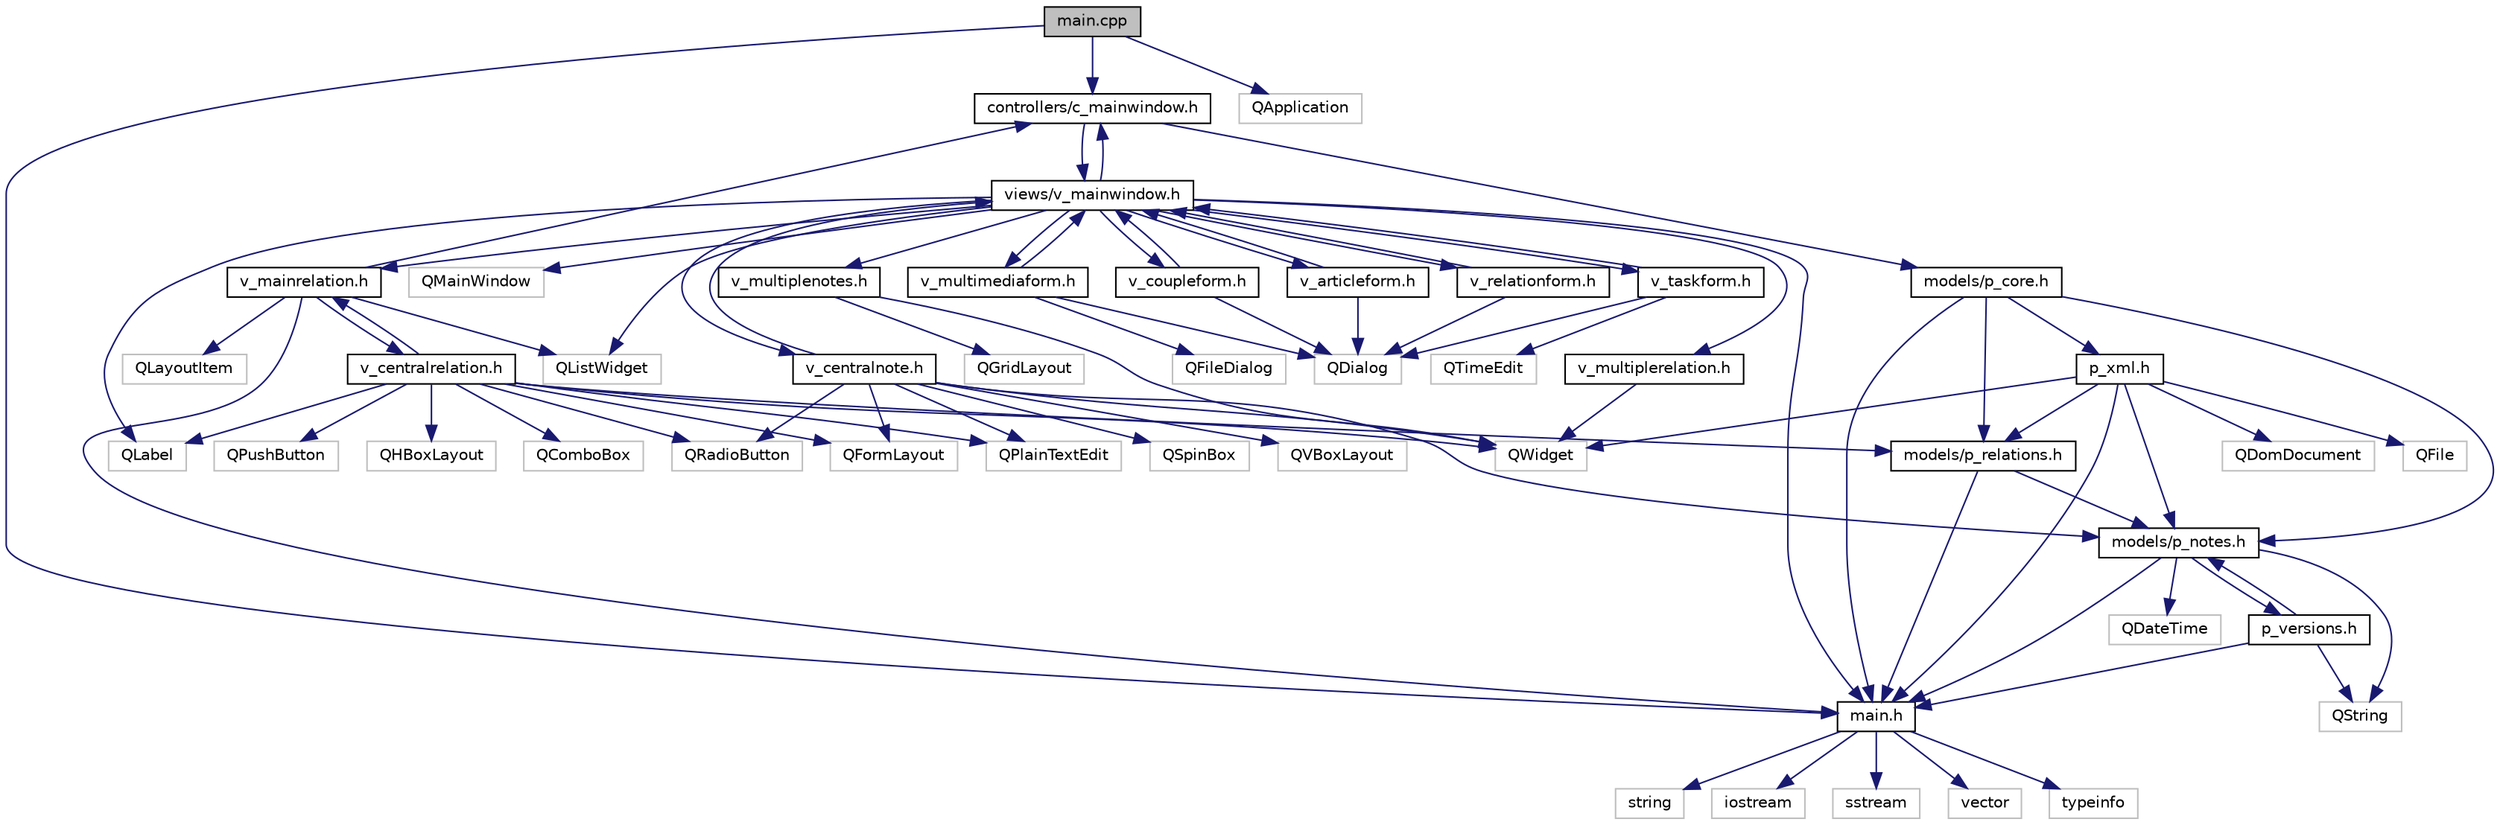 digraph "main.cpp"
{
  edge [fontname="Helvetica",fontsize="10",labelfontname="Helvetica",labelfontsize="10"];
  node [fontname="Helvetica",fontsize="10",shape=record];
  Node1 [label="main.cpp",height=0.2,width=0.4,color="black", fillcolor="grey75", style="filled", fontcolor="black"];
  Node1 -> Node2 [color="midnightblue",fontsize="10",style="solid",fontname="Helvetica"];
  Node2 [label="main.h",height=0.2,width=0.4,color="black", fillcolor="white", style="filled",URL="$main_8h_source.html"];
  Node2 -> Node3 [color="midnightblue",fontsize="10",style="solid",fontname="Helvetica"];
  Node3 [label="string",height=0.2,width=0.4,color="grey75", fillcolor="white", style="filled"];
  Node2 -> Node4 [color="midnightblue",fontsize="10",style="solid",fontname="Helvetica"];
  Node4 [label="iostream",height=0.2,width=0.4,color="grey75", fillcolor="white", style="filled"];
  Node2 -> Node5 [color="midnightblue",fontsize="10",style="solid",fontname="Helvetica"];
  Node5 [label="sstream",height=0.2,width=0.4,color="grey75", fillcolor="white", style="filled"];
  Node2 -> Node6 [color="midnightblue",fontsize="10",style="solid",fontname="Helvetica"];
  Node6 [label="vector",height=0.2,width=0.4,color="grey75", fillcolor="white", style="filled"];
  Node2 -> Node7 [color="midnightblue",fontsize="10",style="solid",fontname="Helvetica"];
  Node7 [label="typeinfo",height=0.2,width=0.4,color="grey75", fillcolor="white", style="filled"];
  Node1 -> Node8 [color="midnightblue",fontsize="10",style="solid",fontname="Helvetica"];
  Node8 [label="QApplication",height=0.2,width=0.4,color="grey75", fillcolor="white", style="filled"];
  Node1 -> Node9 [color="midnightblue",fontsize="10",style="solid",fontname="Helvetica"];
  Node9 [label="controllers/c_mainwindow.h",height=0.2,width=0.4,color="black", fillcolor="white", style="filled",URL="$c__mainwindow_8h.html",tooltip="Header pour le controller principal de l&#39;application. "];
  Node9 -> Node10 [color="midnightblue",fontsize="10",style="solid",fontname="Helvetica"];
  Node10 [label="views/v_mainwindow.h",height=0.2,width=0.4,color="black", fillcolor="white", style="filled",URL="$v__mainwindow_8h_source.html"];
  Node10 -> Node2 [color="midnightblue",fontsize="10",style="solid",fontname="Helvetica"];
  Node10 -> Node11 [color="midnightblue",fontsize="10",style="solid",fontname="Helvetica"];
  Node11 [label="QMainWindow",height=0.2,width=0.4,color="grey75", fillcolor="white", style="filled"];
  Node10 -> Node12 [color="midnightblue",fontsize="10",style="solid",fontname="Helvetica"];
  Node12 [label="QLabel",height=0.2,width=0.4,color="grey75", fillcolor="white", style="filled"];
  Node10 -> Node13 [color="midnightblue",fontsize="10",style="solid",fontname="Helvetica"];
  Node13 [label="QListWidget",height=0.2,width=0.4,color="grey75", fillcolor="white", style="filled"];
  Node10 -> Node14 [color="midnightblue",fontsize="10",style="solid",fontname="Helvetica"];
  Node14 [label="v_articleform.h",height=0.2,width=0.4,color="black", fillcolor="white", style="filled",URL="$v__articleform_8h_source.html"];
  Node14 -> Node15 [color="midnightblue",fontsize="10",style="solid",fontname="Helvetica"];
  Node15 [label="QDialog",height=0.2,width=0.4,color="grey75", fillcolor="white", style="filled"];
  Node14 -> Node10 [color="midnightblue",fontsize="10",style="solid",fontname="Helvetica"];
  Node10 -> Node16 [color="midnightblue",fontsize="10",style="solid",fontname="Helvetica"];
  Node16 [label="v_multimediaform.h",height=0.2,width=0.4,color="black", fillcolor="white", style="filled",URL="$v__multimediaform_8h_source.html"];
  Node16 -> Node15 [color="midnightblue",fontsize="10",style="solid",fontname="Helvetica"];
  Node16 -> Node17 [color="midnightblue",fontsize="10",style="solid",fontname="Helvetica"];
  Node17 [label="QFileDialog",height=0.2,width=0.4,color="grey75", fillcolor="white", style="filled"];
  Node16 -> Node10 [color="midnightblue",fontsize="10",style="solid",fontname="Helvetica"];
  Node10 -> Node18 [color="midnightblue",fontsize="10",style="solid",fontname="Helvetica"];
  Node18 [label="v_taskform.h",height=0.2,width=0.4,color="black", fillcolor="white", style="filled",URL="$v__taskform_8h_source.html"];
  Node18 -> Node19 [color="midnightblue",fontsize="10",style="solid",fontname="Helvetica"];
  Node19 [label="QTimeEdit",height=0.2,width=0.4,color="grey75", fillcolor="white", style="filled"];
  Node18 -> Node15 [color="midnightblue",fontsize="10",style="solid",fontname="Helvetica"];
  Node18 -> Node10 [color="midnightblue",fontsize="10",style="solid",fontname="Helvetica"];
  Node10 -> Node20 [color="midnightblue",fontsize="10",style="solid",fontname="Helvetica"];
  Node20 [label="v_relationform.h",height=0.2,width=0.4,color="black", fillcolor="white", style="filled",URL="$v__relationform_8h_source.html"];
  Node20 -> Node15 [color="midnightblue",fontsize="10",style="solid",fontname="Helvetica"];
  Node20 -> Node10 [color="midnightblue",fontsize="10",style="solid",fontname="Helvetica"];
  Node10 -> Node21 [color="midnightblue",fontsize="10",style="solid",fontname="Helvetica"];
  Node21 [label="v_coupleform.h",height=0.2,width=0.4,color="black", fillcolor="white", style="filled",URL="$v__coupleform_8h_source.html"];
  Node21 -> Node15 [color="midnightblue",fontsize="10",style="solid",fontname="Helvetica"];
  Node21 -> Node10 [color="midnightblue",fontsize="10",style="solid",fontname="Helvetica"];
  Node10 -> Node22 [color="midnightblue",fontsize="10",style="solid",fontname="Helvetica"];
  Node22 [label="v_multiplenotes.h",height=0.2,width=0.4,color="black", fillcolor="white", style="filled",URL="$v__multiplenotes_8h_source.html"];
  Node22 -> Node23 [color="midnightblue",fontsize="10",style="solid",fontname="Helvetica"];
  Node23 [label="QWidget",height=0.2,width=0.4,color="grey75", fillcolor="white", style="filled"];
  Node22 -> Node24 [color="midnightblue",fontsize="10",style="solid",fontname="Helvetica"];
  Node24 [label="QGridLayout",height=0.2,width=0.4,color="grey75", fillcolor="white", style="filled"];
  Node10 -> Node25 [color="midnightblue",fontsize="10",style="solid",fontname="Helvetica"];
  Node25 [label="v_multiplerelation.h",height=0.2,width=0.4,color="black", fillcolor="white", style="filled",URL="$v__multiplerelation_8h_source.html"];
  Node25 -> Node23 [color="midnightblue",fontsize="10",style="solid",fontname="Helvetica"];
  Node10 -> Node26 [color="midnightblue",fontsize="10",style="solid",fontname="Helvetica"];
  Node26 [label="v_centralnote.h",height=0.2,width=0.4,color="black", fillcolor="white", style="filled",URL="$v__centralnote_8h_source.html"];
  Node26 -> Node23 [color="midnightblue",fontsize="10",style="solid",fontname="Helvetica"];
  Node26 -> Node27 [color="midnightblue",fontsize="10",style="solid",fontname="Helvetica"];
  Node27 [label="QPlainTextEdit",height=0.2,width=0.4,color="grey75", fillcolor="white", style="filled"];
  Node26 -> Node28 [color="midnightblue",fontsize="10",style="solid",fontname="Helvetica"];
  Node28 [label="QRadioButton",height=0.2,width=0.4,color="grey75", fillcolor="white", style="filled"];
  Node26 -> Node29 [color="midnightblue",fontsize="10",style="solid",fontname="Helvetica"];
  Node29 [label="QVBoxLayout",height=0.2,width=0.4,color="grey75", fillcolor="white", style="filled"];
  Node26 -> Node30 [color="midnightblue",fontsize="10",style="solid",fontname="Helvetica"];
  Node30 [label="QSpinBox",height=0.2,width=0.4,color="grey75", fillcolor="white", style="filled"];
  Node26 -> Node31 [color="midnightblue",fontsize="10",style="solid",fontname="Helvetica"];
  Node31 [label="QFormLayout",height=0.2,width=0.4,color="grey75", fillcolor="white", style="filled"];
  Node26 -> Node32 [color="midnightblue",fontsize="10",style="solid",fontname="Helvetica"];
  Node32 [label="models/p_notes.h",height=0.2,width=0.4,color="black", fillcolor="white", style="filled",URL="$p__notes_8h_source.html"];
  Node32 -> Node2 [color="midnightblue",fontsize="10",style="solid",fontname="Helvetica"];
  Node32 -> Node33 [color="midnightblue",fontsize="10",style="solid",fontname="Helvetica"];
  Node33 [label="p_versions.h",height=0.2,width=0.4,color="black", fillcolor="white", style="filled",URL="$p__versions_8h_source.html"];
  Node33 -> Node2 [color="midnightblue",fontsize="10",style="solid",fontname="Helvetica"];
  Node33 -> Node32 [color="midnightblue",fontsize="10",style="solid",fontname="Helvetica"];
  Node33 -> Node34 [color="midnightblue",fontsize="10",style="solid",fontname="Helvetica"];
  Node34 [label="QString",height=0.2,width=0.4,color="grey75", fillcolor="white", style="filled"];
  Node32 -> Node34 [color="midnightblue",fontsize="10",style="solid",fontname="Helvetica"];
  Node32 -> Node35 [color="midnightblue",fontsize="10",style="solid",fontname="Helvetica"];
  Node35 [label="QDateTime",height=0.2,width=0.4,color="grey75", fillcolor="white", style="filled"];
  Node26 -> Node10 [color="midnightblue",fontsize="10",style="solid",fontname="Helvetica"];
  Node10 -> Node36 [color="midnightblue",fontsize="10",style="solid",fontname="Helvetica"];
  Node36 [label="v_mainrelation.h",height=0.2,width=0.4,color="black", fillcolor="white", style="filled",URL="$v__mainrelation_8h_source.html"];
  Node36 -> Node2 [color="midnightblue",fontsize="10",style="solid",fontname="Helvetica"];
  Node36 -> Node37 [color="midnightblue",fontsize="10",style="solid",fontname="Helvetica"];
  Node37 [label="v_centralrelation.h",height=0.2,width=0.4,color="black", fillcolor="white", style="filled",URL="$v__centralrelation_8h_source.html"];
  Node37 -> Node23 [color="midnightblue",fontsize="10",style="solid",fontname="Helvetica"];
  Node37 -> Node27 [color="midnightblue",fontsize="10",style="solid",fontname="Helvetica"];
  Node37 -> Node28 [color="midnightblue",fontsize="10",style="solid",fontname="Helvetica"];
  Node37 -> Node38 [color="midnightblue",fontsize="10",style="solid",fontname="Helvetica"];
  Node38 [label="QHBoxLayout",height=0.2,width=0.4,color="grey75", fillcolor="white", style="filled"];
  Node37 -> Node31 [color="midnightblue",fontsize="10",style="solid",fontname="Helvetica"];
  Node37 -> Node39 [color="midnightblue",fontsize="10",style="solid",fontname="Helvetica"];
  Node39 [label="QComboBox",height=0.2,width=0.4,color="grey75", fillcolor="white", style="filled"];
  Node37 -> Node40 [color="midnightblue",fontsize="10",style="solid",fontname="Helvetica"];
  Node40 [label="QPushButton",height=0.2,width=0.4,color="grey75", fillcolor="white", style="filled"];
  Node37 -> Node12 [color="midnightblue",fontsize="10",style="solid",fontname="Helvetica"];
  Node37 -> Node41 [color="midnightblue",fontsize="10",style="solid",fontname="Helvetica"];
  Node41 [label="models/p_relations.h",height=0.2,width=0.4,color="black", fillcolor="white", style="filled",URL="$p__relations_8h_source.html"];
  Node41 -> Node2 [color="midnightblue",fontsize="10",style="solid",fontname="Helvetica"];
  Node41 -> Node32 [color="midnightblue",fontsize="10",style="solid",fontname="Helvetica"];
  Node37 -> Node36 [color="midnightblue",fontsize="10",style="solid",fontname="Helvetica"];
  Node36 -> Node42 [color="midnightblue",fontsize="10",style="solid",fontname="Helvetica"];
  Node42 [label="QLayoutItem",height=0.2,width=0.4,color="grey75", fillcolor="white", style="filled"];
  Node36 -> Node13 [color="midnightblue",fontsize="10",style="solid",fontname="Helvetica"];
  Node36 -> Node9 [color="midnightblue",fontsize="10",style="solid",fontname="Helvetica"];
  Node10 -> Node9 [color="midnightblue",fontsize="10",style="solid",fontname="Helvetica"];
  Node9 -> Node43 [color="midnightblue",fontsize="10",style="solid",fontname="Helvetica"];
  Node43 [label="models/p_core.h",height=0.2,width=0.4,color="black", fillcolor="white", style="filled",URL="$p__core_8h_source.html"];
  Node43 -> Node2 [color="midnightblue",fontsize="10",style="solid",fontname="Helvetica"];
  Node43 -> Node32 [color="midnightblue",fontsize="10",style="solid",fontname="Helvetica"];
  Node43 -> Node41 [color="midnightblue",fontsize="10",style="solid",fontname="Helvetica"];
  Node43 -> Node44 [color="midnightblue",fontsize="10",style="solid",fontname="Helvetica"];
  Node44 [label="p_xml.h",height=0.2,width=0.4,color="black", fillcolor="white", style="filled",URL="$p__xml_8h_source.html"];
  Node44 -> Node2 [color="midnightblue",fontsize="10",style="solid",fontname="Helvetica"];
  Node44 -> Node45 [color="midnightblue",fontsize="10",style="solid",fontname="Helvetica"];
  Node45 [label="QDomDocument",height=0.2,width=0.4,color="grey75", fillcolor="white", style="filled"];
  Node44 -> Node23 [color="midnightblue",fontsize="10",style="solid",fontname="Helvetica"];
  Node44 -> Node46 [color="midnightblue",fontsize="10",style="solid",fontname="Helvetica"];
  Node46 [label="QFile",height=0.2,width=0.4,color="grey75", fillcolor="white", style="filled"];
  Node44 -> Node32 [color="midnightblue",fontsize="10",style="solid",fontname="Helvetica"];
  Node44 -> Node41 [color="midnightblue",fontsize="10",style="solid",fontname="Helvetica"];
}
